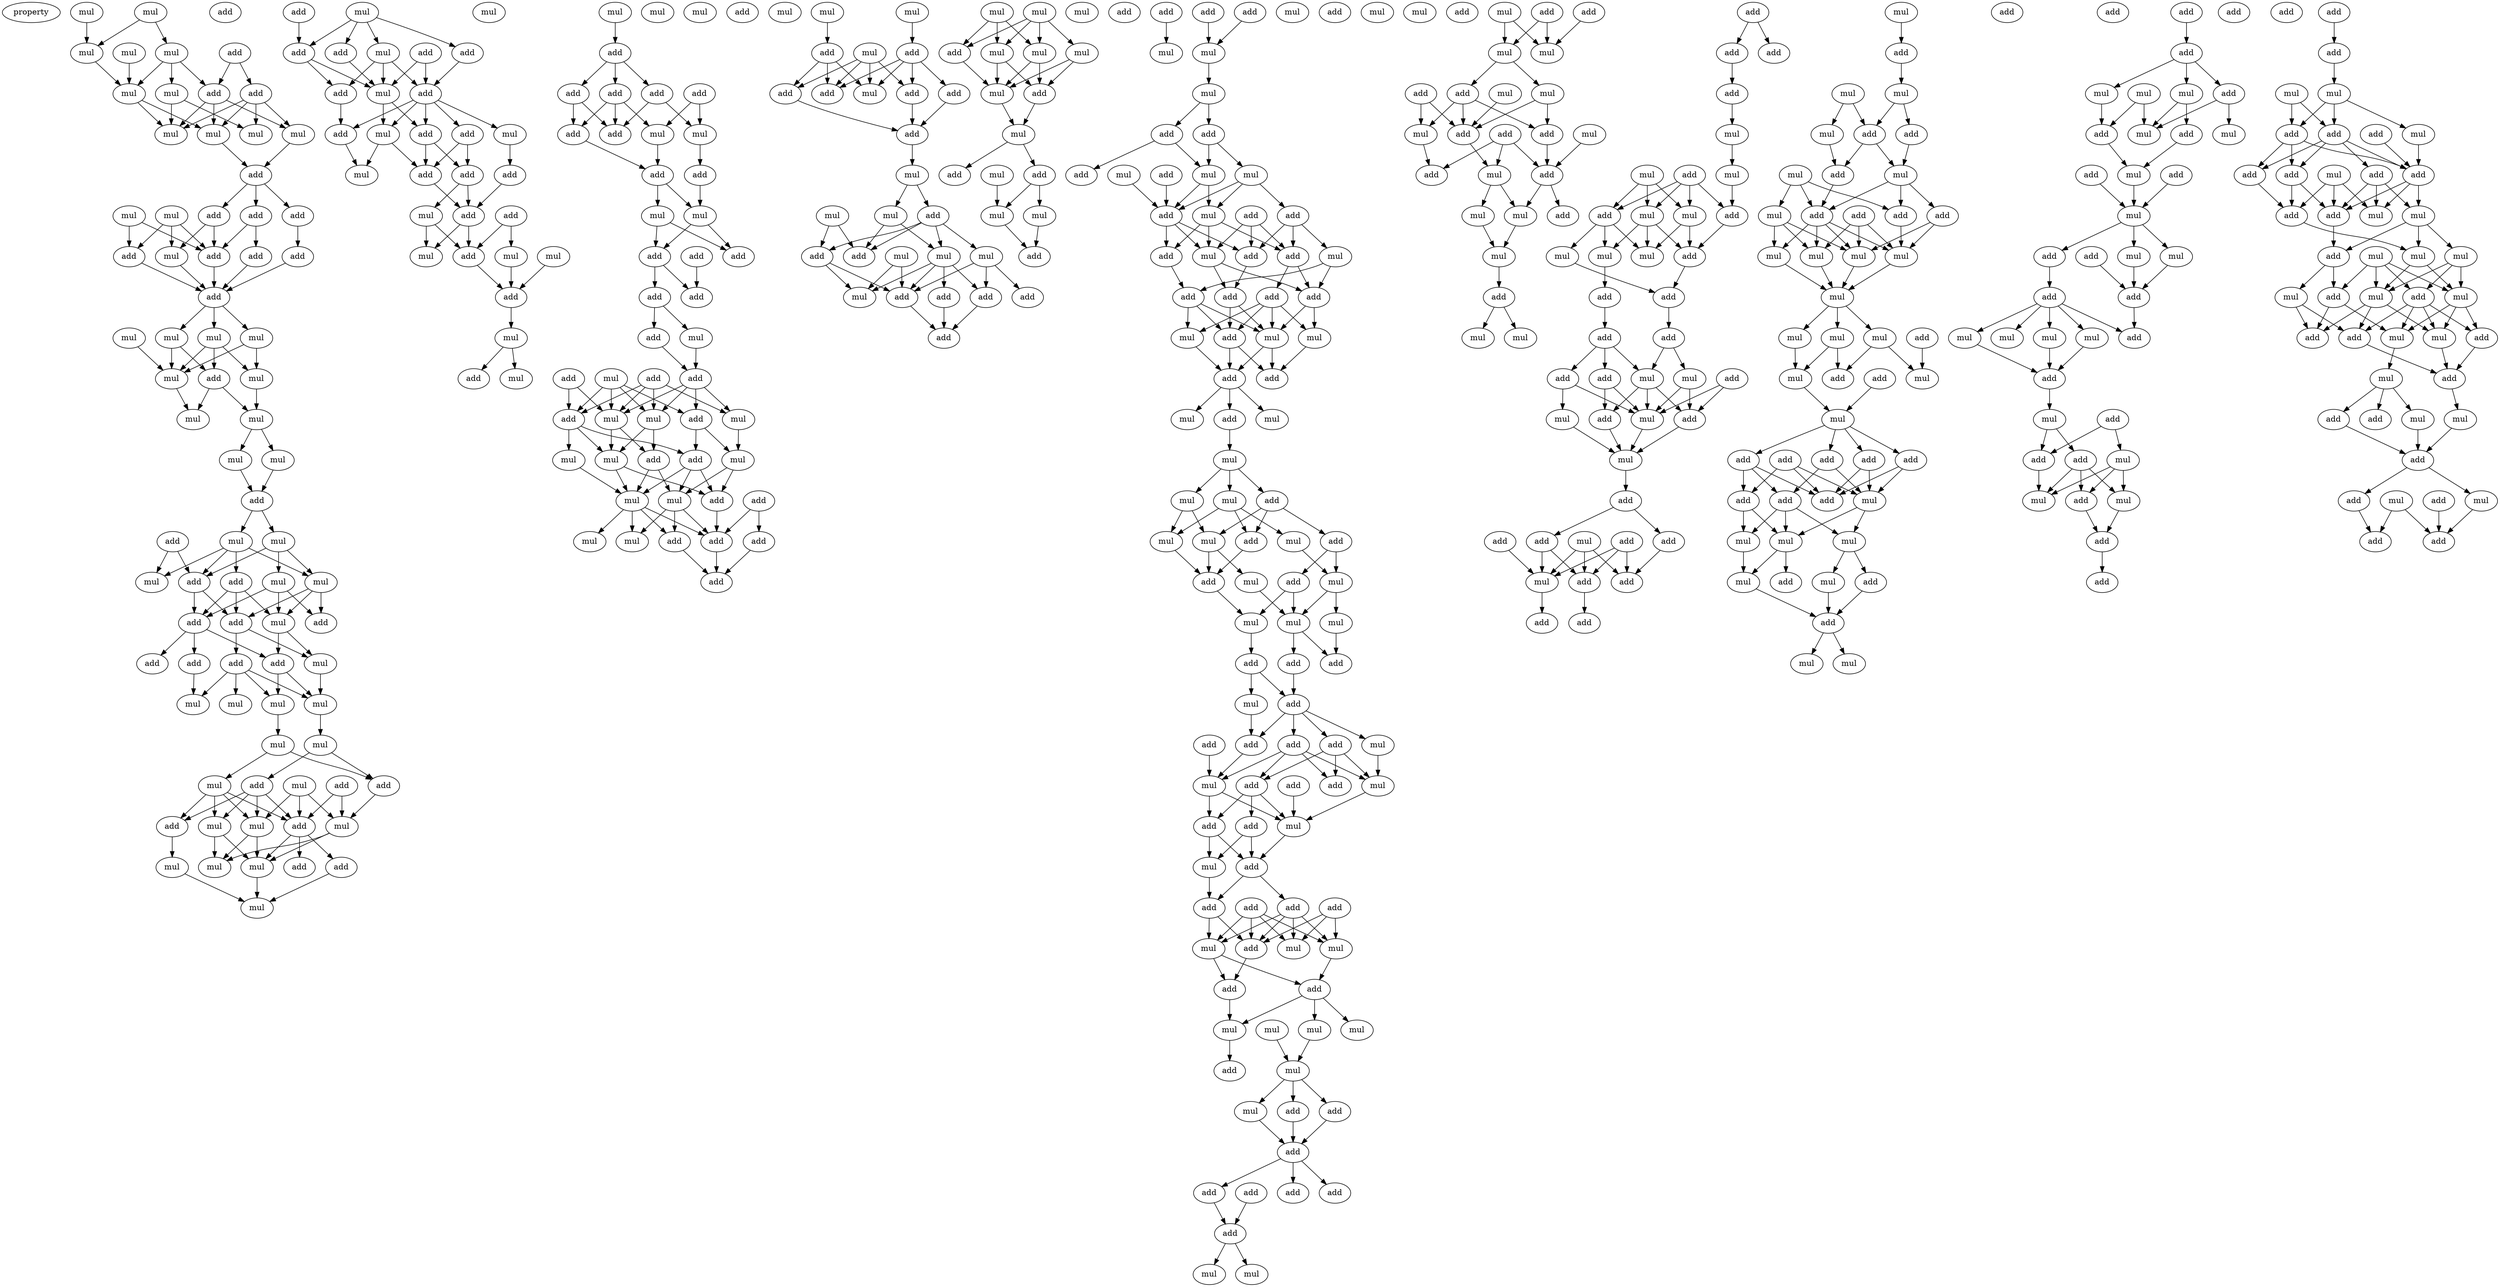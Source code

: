 digraph {
    node [fontcolor=black]
    property [mul=2,lf=1.1]
    0 [ label = mul ];
    1 [ label = mul ];
    2 [ label = mul ];
    3 [ label = mul ];
    4 [ label = mul ];
    5 [ label = add ];
    6 [ label = mul ];
    7 [ label = add ];
    8 [ label = mul ];
    9 [ label = add ];
    10 [ label = mul ];
    11 [ label = mul ];
    12 [ label = mul ];
    13 [ label = mul ];
    14 [ label = add ];
    15 [ label = add ];
    16 [ label = mul ];
    17 [ label = add ];
    18 [ label = mul ];
    19 [ label = add ];
    20 [ label = add ];
    21 [ label = mul ];
    22 [ label = add ];
    23 [ label = add ];
    24 [ label = add ];
    25 [ label = add ];
    26 [ label = add ];
    27 [ label = mul ];
    28 [ label = mul ];
    29 [ label = mul ];
    30 [ label = mul ];
    31 [ label = mul ];
    32 [ label = add ];
    33 [ label = mul ];
    34 [ label = mul ];
    35 [ label = mul ];
    36 [ label = mul ];
    37 [ label = mul ];
    38 [ label = add ];
    39 [ label = add ];
    40 [ label = mul ];
    41 [ label = mul ];
    42 [ label = mul ];
    43 [ label = mul ];
    44 [ label = mul ];
    45 [ label = add ];
    46 [ label = add ];
    47 [ label = add ];
    48 [ label = add ];
    49 [ label = add ];
    50 [ label = mul ];
    51 [ label = mul ];
    52 [ label = add ];
    53 [ label = add ];
    54 [ label = add ];
    55 [ label = add ];
    56 [ label = mul ];
    57 [ label = mul ];
    58 [ label = mul ];
    59 [ label = mul ];
    60 [ label = mul ];
    61 [ label = mul ];
    62 [ label = add ];
    63 [ label = mul ];
    64 [ label = add ];
    65 [ label = add ];
    66 [ label = mul ];
    67 [ label = add ];
    68 [ label = mul ];
    69 [ label = mul ];
    70 [ label = add ];
    71 [ label = mul ];
    72 [ label = add ];
    73 [ label = mul ];
    74 [ label = add ];
    75 [ label = mul ];
    76 [ label = mul ];
    77 [ label = mul ];
    78 [ label = mul ];
    79 [ label = add ];
    80 [ label = mul ];
    81 [ label = add ];
    82 [ label = add ];
    83 [ label = add ];
    84 [ label = add ];
    85 [ label = add ];
    86 [ label = add ];
    87 [ label = mul ];
    88 [ label = mul ];
    89 [ label = add ];
    90 [ label = mul ];
    91 [ label = add ];
    92 [ label = add ];
    93 [ label = add ];
    94 [ label = add ];
    95 [ label = mul ];
    96 [ label = add ];
    97 [ label = add ];
    98 [ label = mul ];
    99 [ label = add ];
    100 [ label = mul ];
    101 [ label = mul ];
    102 [ label = mul ];
    103 [ label = add ];
    104 [ label = add ];
    105 [ label = mul ];
    106 [ label = mul ];
    107 [ label = mul ];
    108 [ label = add ];
    109 [ label = mul ];
    110 [ label = mul ];
    111 [ label = add ];
    112 [ label = add ];
    113 [ label = add ];
    114 [ label = add ];
    115 [ label = add ];
    116 [ label = add ];
    117 [ label = mul ];
    118 [ label = add ];
    119 [ label = mul ];
    120 [ label = add ];
    121 [ label = add ];
    122 [ label = mul ];
    123 [ label = mul ];
    124 [ label = add ];
    125 [ label = add ];
    126 [ label = add ];
    127 [ label = add ];
    128 [ label = mul ];
    129 [ label = add ];
    130 [ label = add ];
    131 [ label = add ];
    132 [ label = mul ];
    133 [ label = add ];
    134 [ label = mul ];
    135 [ label = add ];
    136 [ label = add ];
    137 [ label = mul ];
    138 [ label = mul ];
    139 [ label = mul ];
    140 [ label = add ];
    141 [ label = add ];
    142 [ label = mul ];
    143 [ label = add ];
    144 [ label = mul ];
    145 [ label = mul ];
    146 [ label = add ];
    147 [ label = add ];
    148 [ label = add ];
    149 [ label = mul ];
    150 [ label = mul ];
    151 [ label = add ];
    152 [ label = add ];
    153 [ label = mul ];
    154 [ label = mul ];
    155 [ label = add ];
    156 [ label = add ];
    157 [ label = mul ];
    158 [ label = mul ];
    159 [ label = mul ];
    160 [ label = add ];
    161 [ label = add ];
    162 [ label = mul ];
    163 [ label = mul ];
    164 [ label = add ];
    165 [ label = add ];
    166 [ label = add ];
    167 [ label = add ];
    168 [ label = add ];
    169 [ label = mul ];
    170 [ label = mul ];
    171 [ label = add ];
    172 [ label = mul ];
    173 [ label = mul ];
    174 [ label = add ];
    175 [ label = mul ];
    176 [ label = add ];
    177 [ label = mul ];
    178 [ label = mul ];
    179 [ label = add ];
    180 [ label = add ];
    181 [ label = add ];
    182 [ label = add ];
    183 [ label = add ];
    184 [ label = mul ];
    185 [ label = mul ];
    186 [ label = mul ];
    187 [ label = add ];
    188 [ label = mul ];
    189 [ label = mul ];
    190 [ label = mul ];
    191 [ label = add ];
    192 [ label = mul ];
    193 [ label = mul ];
    194 [ label = mul ];
    195 [ label = add ];
    196 [ label = add ];
    197 [ label = add ];
    198 [ label = mul ];
    199 [ label = mul ];
    200 [ label = add ];
    201 [ label = add ];
    202 [ label = add ];
    203 [ label = mul ];
    204 [ label = add ];
    205 [ label = add ];
    206 [ label = mul ];
    207 [ label = mul ];
    208 [ label = mul ];
    209 [ label = add ];
    210 [ label = add ];
    211 [ label = add ];
    212 [ label = mul ];
    213 [ label = add ];
    214 [ label = mul ];
    215 [ label = mul ];
    216 [ label = mul ];
    217 [ label = add ];
    218 [ label = add ];
    219 [ label = add ];
    220 [ label = mul ];
    221 [ label = add ];
    222 [ label = add ];
    223 [ label = mul ];
    224 [ label = add ];
    225 [ label = add ];
    226 [ label = add ];
    227 [ label = add ];
    228 [ label = add ];
    229 [ label = mul ];
    230 [ label = mul ];
    231 [ label = mul ];
    232 [ label = mul ];
    233 [ label = add ];
    234 [ label = add ];
    235 [ label = add ];
    236 [ label = mul ];
    237 [ label = add ];
    238 [ label = mul ];
    239 [ label = mul ];
    240 [ label = mul ];
    241 [ label = add ];
    242 [ label = mul ];
    243 [ label = add ];
    244 [ label = add ];
    245 [ label = mul ];
    246 [ label = mul ];
    247 [ label = mul ];
    248 [ label = add ];
    249 [ label = mul ];
    250 [ label = add ];
    251 [ label = mul ];
    252 [ label = mul ];
    253 [ label = mul ];
    254 [ label = mul ];
    255 [ label = add ];
    256 [ label = add ];
    257 [ label = add ];
    258 [ label = mul ];
    259 [ label = add ];
    260 [ label = add ];
    261 [ label = add ];
    262 [ label = mul ];
    263 [ label = add ];
    264 [ label = add ];
    265 [ label = add ];
    266 [ label = mul ];
    267 [ label = add ];
    268 [ label = add ];
    269 [ label = mul ];
    270 [ label = add ];
    271 [ label = mul ];
    272 [ label = add ];
    273 [ label = add ];
    274 [ label = mul ];
    275 [ label = add ];
    276 [ label = add ];
    277 [ label = add ];
    278 [ label = add ];
    279 [ label = mul ];
    280 [ label = mul ];
    281 [ label = mul ];
    282 [ label = add ];
    283 [ label = add ];
    284 [ label = add ];
    285 [ label = mul ];
    286 [ label = mul ];
    287 [ label = mul ];
    288 [ label = mul ];
    289 [ label = mul ];
    290 [ label = add ];
    291 [ label = mul ];
    292 [ label = add ];
    293 [ label = mul ];
    294 [ label = add ];
    295 [ label = add ];
    296 [ label = add ];
    297 [ label = add ];
    298 [ label = add ];
    299 [ label = add ];
    300 [ label = add ];
    301 [ label = add ];
    302 [ label = add ];
    303 [ label = mul ];
    304 [ label = mul ];
    305 [ label = mul ];
    306 [ label = add ];
    307 [ label = mul ];
    308 [ label = mul ];
    309 [ label = mul ];
    310 [ label = add ];
    311 [ label = add ];
    312 [ label = mul ];
    313 [ label = mul ];
    314 [ label = mul ];
    315 [ label = add ];
    316 [ label = add ];
    317 [ label = add ];
    318 [ label = mul ];
    319 [ label = add ];
    320 [ label = add ];
    321 [ label = mul ];
    322 [ label = mul ];
    323 [ label = add ];
    324 [ label = mul ];
    325 [ label = add ];
    326 [ label = add ];
    327 [ label = mul ];
    328 [ label = mul ];
    329 [ label = add ];
    330 [ label = add ];
    331 [ label = add ];
    332 [ label = mul ];
    333 [ label = mul ];
    334 [ label = mul ];
    335 [ label = add ];
    336 [ label = add ];
    337 [ label = mul ];
    338 [ label = mul ];
    339 [ label = add ];
    340 [ label = mul ];
    341 [ label = add ];
    342 [ label = mul ];
    343 [ label = mul ];
    344 [ label = add ];
    345 [ label = add ];
    346 [ label = add ];
    347 [ label = add ];
    348 [ label = add ];
    349 [ label = mul ];
    350 [ label = add ];
    351 [ label = mul ];
    352 [ label = add ];
    353 [ label = mul ];
    354 [ label = mul ];
    355 [ label = add ];
    356 [ label = add ];
    357 [ label = mul ];
    358 [ label = add ];
    359 [ label = mul ];
    360 [ label = add ];
    361 [ label = add ];
    362 [ label = add ];
    363 [ label = add ];
    364 [ label = add ];
    365 [ label = mul ];
    366 [ label = add ];
    367 [ label = add ];
    368 [ label = add ];
    369 [ label = mul ];
    370 [ label = add ];
    371 [ label = add ];
    372 [ label = mul ];
    373 [ label = mul ];
    374 [ label = add ];
    375 [ label = add ];
    376 [ label = mul ];
    377 [ label = add ];
    378 [ label = mul ];
    379 [ label = mul ];
    380 [ label = add ];
    381 [ label = mul ];
    382 [ label = add ];
    383 [ label = add ];
    384 [ label = add ];
    385 [ label = mul ];
    386 [ label = mul ];
    387 [ label = mul ];
    388 [ label = mul ];
    389 [ label = add ];
    390 [ label = mul ];
    391 [ label = mul ];
    392 [ label = mul ];
    393 [ label = add ];
    394 [ label = mul ];
    395 [ label = add ];
    396 [ label = mul ];
    397 [ label = mul ];
    398 [ label = add ];
    399 [ label = mul ];
    400 [ label = add ];
    401 [ label = add ];
    402 [ label = add ];
    403 [ label = add ];
    404 [ label = add ];
    405 [ label = add ];
    406 [ label = mul ];
    407 [ label = add ];
    408 [ label = add ];
    409 [ label = mul ];
    410 [ label = mul ];
    411 [ label = mul ];
    412 [ label = mul ];
    413 [ label = mul ];
    414 [ label = add ];
    415 [ label = add ];
    416 [ label = add ];
    417 [ label = add ];
    418 [ label = add ];
    419 [ label = mul ];
    420 [ label = mul ];
    421 [ label = add ];
    422 [ label = mul ];
    423 [ label = mul ];
    424 [ label = mul ];
    425 [ label = add ];
    426 [ label = add ];
    427 [ label = mul ];
    428 [ label = mul ];
    429 [ label = add ];
    430 [ label = add ];
    431 [ label = mul ];
    432 [ label = add ];
    433 [ label = mul ];
    434 [ label = mul ];
    435 [ label = add ];
    436 [ label = mul ];
    437 [ label = add ];
    438 [ label = add ];
    439 [ label = add ];
    440 [ label = mul ];
    441 [ label = mul ];
    442 [ label = mul ];
    443 [ label = add ];
    444 [ label = mul ];
    445 [ label = add ];
    446 [ label = add ];
    447 [ label = mul ];
    448 [ label = add ];
    449 [ label = add ];
    450 [ label = mul ];
    451 [ label = add ];
    452 [ label = mul ];
    453 [ label = mul ];
    454 [ label = add ];
    455 [ label = add ];
    456 [ label = add ];
    457 [ label = add ];
    458 [ label = add ];
    459 [ label = mul ];
    460 [ label = mul ];
    461 [ label = add ];
    462 [ label = add ];
    463 [ label = mul ];
    464 [ label = add ];
    465 [ label = add ];
    466 [ label = mul ];
    467 [ label = add ];
    468 [ label = add ];
    469 [ label = add ];
    470 [ label = add ];
    471 [ label = mul ];
    472 [ label = add ];
    473 [ label = mul ];
    474 [ label = mul ];
    475 [ label = mul ];
    476 [ label = mul ];
    477 [ label = add ];
    478 [ label = add ];
    479 [ label = add ];
    480 [ label = mul ];
    481 [ label = mul ];
    482 [ label = mul ];
    483 [ label = mul ];
    484 [ label = add ];
    485 [ label = add ];
    486 [ label = add ];
    487 [ label = mul ];
    488 [ label = add ];
    489 [ label = mul ];
    490 [ label = add ];
    491 [ label = mul ];
    492 [ label = add ];
    493 [ label = mul ];
    494 [ label = add ];
    495 [ label = add ];
    496 [ label = add ];
    497 [ label = mul ];
    498 [ label = mul ];
    499 [ label = add ];
    500 [ label = add ];
    0 -> 2 [ name = 0 ];
    0 -> 3 [ name = 1 ];
    1 -> 3 [ name = 2 ];
    2 -> 6 [ name = 3 ];
    2 -> 7 [ name = 4 ];
    2 -> 8 [ name = 5 ];
    3 -> 6 [ name = 6 ];
    4 -> 6 [ name = 7 ];
    5 -> 7 [ name = 8 ];
    5 -> 9 [ name = 9 ];
    6 -> 12 [ name = 10 ];
    6 -> 13 [ name = 11 ];
    7 -> 10 [ name = 12 ];
    7 -> 12 [ name = 13 ];
    7 -> 13 [ name = 14 ];
    8 -> 11 [ name = 15 ];
    8 -> 12 [ name = 16 ];
    9 -> 10 [ name = 17 ];
    9 -> 11 [ name = 18 ];
    9 -> 12 [ name = 19 ];
    9 -> 13 [ name = 20 ];
    10 -> 14 [ name = 21 ];
    13 -> 14 [ name = 22 ];
    14 -> 15 [ name = 23 ];
    14 -> 17 [ name = 24 ];
    14 -> 19 [ name = 25 ];
    15 -> 23 [ name = 26 ];
    16 -> 20 [ name = 27 ];
    16 -> 24 [ name = 28 ];
    17 -> 22 [ name = 29 ];
    17 -> 24 [ name = 30 ];
    18 -> 20 [ name = 31 ];
    18 -> 21 [ name = 32 ];
    18 -> 24 [ name = 33 ];
    19 -> 21 [ name = 34 ];
    19 -> 24 [ name = 35 ];
    20 -> 25 [ name = 36 ];
    21 -> 25 [ name = 37 ];
    22 -> 25 [ name = 38 ];
    23 -> 25 [ name = 39 ];
    24 -> 25 [ name = 40 ];
    25 -> 27 [ name = 41 ];
    25 -> 28 [ name = 42 ];
    25 -> 30 [ name = 43 ];
    27 -> 31 [ name = 44 ];
    27 -> 33 [ name = 45 ];
    28 -> 31 [ name = 46 ];
    28 -> 32 [ name = 47 ];
    28 -> 33 [ name = 48 ];
    29 -> 31 [ name = 49 ];
    30 -> 31 [ name = 50 ];
    30 -> 32 [ name = 51 ];
    31 -> 35 [ name = 52 ];
    32 -> 34 [ name = 53 ];
    32 -> 35 [ name = 54 ];
    33 -> 34 [ name = 55 ];
    34 -> 36 [ name = 56 ];
    34 -> 37 [ name = 57 ];
    36 -> 38 [ name = 58 ];
    37 -> 38 [ name = 59 ];
    38 -> 40 [ name = 60 ];
    38 -> 41 [ name = 61 ];
    39 -> 44 [ name = 62 ];
    39 -> 46 [ name = 63 ];
    40 -> 43 [ name = 64 ];
    40 -> 44 [ name = 65 ];
    40 -> 45 [ name = 66 ];
    40 -> 46 [ name = 67 ];
    41 -> 42 [ name = 68 ];
    41 -> 43 [ name = 69 ];
    41 -> 46 [ name = 70 ];
    42 -> 47 [ name = 71 ];
    42 -> 49 [ name = 72 ];
    42 -> 50 [ name = 73 ];
    43 -> 48 [ name = 74 ];
    43 -> 49 [ name = 75 ];
    43 -> 50 [ name = 76 ];
    45 -> 47 [ name = 77 ];
    45 -> 48 [ name = 78 ];
    45 -> 50 [ name = 79 ];
    46 -> 47 [ name = 80 ];
    46 -> 48 [ name = 81 ];
    47 -> 52 [ name = 82 ];
    47 -> 53 [ name = 83 ];
    47 -> 55 [ name = 84 ];
    48 -> 51 [ name = 85 ];
    48 -> 54 [ name = 86 ];
    50 -> 51 [ name = 87 ];
    50 -> 55 [ name = 88 ];
    51 -> 58 [ name = 89 ];
    52 -> 59 [ name = 90 ];
    54 -> 56 [ name = 91 ];
    54 -> 57 [ name = 92 ];
    54 -> 58 [ name = 93 ];
    54 -> 59 [ name = 94 ];
    55 -> 56 [ name = 95 ];
    55 -> 58 [ name = 96 ];
    56 -> 61 [ name = 97 ];
    58 -> 60 [ name = 98 ];
    60 -> 62 [ name = 99 ];
    60 -> 64 [ name = 100 ];
    61 -> 62 [ name = 101 ];
    61 -> 66 [ name = 102 ];
    62 -> 68 [ name = 103 ];
    63 -> 68 [ name = 104 ];
    63 -> 69 [ name = 105 ];
    63 -> 70 [ name = 106 ];
    64 -> 67 [ name = 107 ];
    64 -> 69 [ name = 108 ];
    64 -> 70 [ name = 109 ];
    64 -> 71 [ name = 110 ];
    65 -> 68 [ name = 111 ];
    65 -> 70 [ name = 112 ];
    66 -> 67 [ name = 113 ];
    66 -> 69 [ name = 114 ];
    66 -> 70 [ name = 115 ];
    66 -> 71 [ name = 116 ];
    67 -> 75 [ name = 117 ];
    68 -> 73 [ name = 118 ];
    68 -> 76 [ name = 119 ];
    69 -> 73 [ name = 120 ];
    69 -> 76 [ name = 121 ];
    70 -> 72 [ name = 122 ];
    70 -> 73 [ name = 123 ];
    70 -> 74 [ name = 124 ];
    71 -> 73 [ name = 125 ];
    71 -> 76 [ name = 126 ];
    72 -> 77 [ name = 127 ];
    73 -> 77 [ name = 128 ];
    75 -> 77 [ name = 129 ];
    78 -> 80 [ name = 130 ];
    78 -> 81 [ name = 131 ];
    78 -> 83 [ name = 132 ];
    78 -> 84 [ name = 133 ];
    79 -> 83 [ name = 134 ];
    80 -> 85 [ name = 135 ];
    80 -> 86 [ name = 136 ];
    80 -> 87 [ name = 137 ];
    81 -> 86 [ name = 138 ];
    82 -> 86 [ name = 139 ];
    82 -> 87 [ name = 140 ];
    83 -> 85 [ name = 141 ];
    83 -> 87 [ name = 142 ];
    84 -> 87 [ name = 143 ];
    85 -> 89 [ name = 144 ];
    86 -> 88 [ name = 145 ];
    86 -> 89 [ name = 146 ];
    86 -> 90 [ name = 147 ];
    86 -> 91 [ name = 148 ];
    86 -> 92 [ name = 149 ];
    87 -> 90 [ name = 150 ];
    87 -> 92 [ name = 151 ];
    88 -> 94 [ name = 152 ];
    89 -> 95 [ name = 153 ];
    90 -> 93 [ name = 154 ];
    90 -> 95 [ name = 155 ];
    91 -> 93 [ name = 156 ];
    91 -> 96 [ name = 157 ];
    92 -> 93 [ name = 158 ];
    92 -> 96 [ name = 159 ];
    93 -> 99 [ name = 160 ];
    94 -> 99 [ name = 161 ];
    96 -> 98 [ name = 162 ];
    96 -> 99 [ name = 163 ];
    97 -> 102 [ name = 164 ];
    97 -> 103 [ name = 165 ];
    98 -> 101 [ name = 166 ];
    98 -> 103 [ name = 167 ];
    99 -> 101 [ name = 168 ];
    99 -> 103 [ name = 169 ];
    100 -> 104 [ name = 170 ];
    102 -> 104 [ name = 171 ];
    103 -> 104 [ name = 172 ];
    104 -> 105 [ name = 173 ];
    105 -> 108 [ name = 174 ];
    105 -> 110 [ name = 175 ];
    107 -> 111 [ name = 176 ];
    111 -> 113 [ name = 177 ];
    111 -> 114 [ name = 178 ];
    111 -> 115 [ name = 179 ];
    112 -> 117 [ name = 180 ];
    112 -> 119 [ name = 181 ];
    113 -> 116 [ name = 182 ];
    113 -> 117 [ name = 183 ];
    114 -> 116 [ name = 184 ];
    114 -> 118 [ name = 185 ];
    114 -> 119 [ name = 186 ];
    115 -> 116 [ name = 187 ];
    115 -> 118 [ name = 188 ];
    117 -> 121 [ name = 189 ];
    118 -> 120 [ name = 190 ];
    119 -> 120 [ name = 191 ];
    120 -> 122 [ name = 192 ];
    120 -> 123 [ name = 193 ];
    121 -> 123 [ name = 194 ];
    122 -> 124 [ name = 195 ];
    122 -> 125 [ name = 196 ];
    123 -> 124 [ name = 197 ];
    123 -> 125 [ name = 198 ];
    125 -> 127 [ name = 199 ];
    125 -> 129 [ name = 200 ];
    126 -> 127 [ name = 201 ];
    129 -> 131 [ name = 202 ];
    129 -> 132 [ name = 203 ];
    131 -> 135 [ name = 204 ];
    132 -> 135 [ name = 205 ];
    133 -> 137 [ name = 206 ];
    133 -> 140 [ name = 207 ];
    134 -> 137 [ name = 208 ];
    134 -> 138 [ name = 209 ];
    134 -> 140 [ name = 210 ];
    134 -> 141 [ name = 211 ];
    135 -> 137 [ name = 212 ];
    135 -> 138 [ name = 213 ];
    135 -> 139 [ name = 214 ];
    135 -> 141 [ name = 215 ];
    136 -> 137 [ name = 216 ];
    136 -> 138 [ name = 217 ];
    136 -> 139 [ name = 218 ];
    136 -> 140 [ name = 219 ];
    137 -> 142 [ name = 220 ];
    137 -> 143 [ name = 221 ];
    138 -> 142 [ name = 222 ];
    138 -> 143 [ name = 223 ];
    139 -> 144 [ name = 224 ];
    140 -> 142 [ name = 225 ];
    140 -> 145 [ name = 226 ];
    140 -> 146 [ name = 227 ];
    141 -> 144 [ name = 228 ];
    141 -> 146 [ name = 229 ];
    142 -> 148 [ name = 230 ];
    142 -> 149 [ name = 231 ];
    143 -> 149 [ name = 232 ];
    143 -> 150 [ name = 233 ];
    144 -> 148 [ name = 234 ];
    144 -> 150 [ name = 235 ];
    145 -> 149 [ name = 236 ];
    146 -> 148 [ name = 237 ];
    146 -> 149 [ name = 238 ];
    146 -> 150 [ name = 239 ];
    147 -> 152 [ name = 240 ];
    147 -> 155 [ name = 241 ];
    148 -> 152 [ name = 242 ];
    149 -> 151 [ name = 243 ];
    149 -> 152 [ name = 244 ];
    149 -> 153 [ name = 245 ];
    149 -> 154 [ name = 246 ];
    150 -> 151 [ name = 247 ];
    150 -> 152 [ name = 248 ];
    150 -> 154 [ name = 249 ];
    151 -> 156 [ name = 250 ];
    152 -> 156 [ name = 251 ];
    155 -> 156 [ name = 252 ];
    158 -> 160 [ name = 253 ];
    159 -> 161 [ name = 254 ];
    160 -> 163 [ name = 255 ];
    160 -> 164 [ name = 256 ];
    160 -> 165 [ name = 257 ];
    160 -> 166 [ name = 258 ];
    161 -> 163 [ name = 259 ];
    161 -> 165 [ name = 260 ];
    161 -> 167 [ name = 261 ];
    162 -> 163 [ name = 262 ];
    162 -> 165 [ name = 263 ];
    162 -> 166 [ name = 264 ];
    162 -> 167 [ name = 265 ];
    164 -> 168 [ name = 266 ];
    166 -> 168 [ name = 267 ];
    167 -> 168 [ name = 268 ];
    168 -> 169 [ name = 269 ];
    169 -> 171 [ name = 270 ];
    169 -> 172 [ name = 271 ];
    170 -> 174 [ name = 272 ];
    170 -> 176 [ name = 273 ];
    171 -> 174 [ name = 274 ];
    171 -> 175 [ name = 275 ];
    171 -> 176 [ name = 276 ];
    171 -> 177 [ name = 277 ];
    172 -> 174 [ name = 278 ];
    172 -> 177 [ name = 279 ];
    173 -> 178 [ name = 280 ];
    173 -> 180 [ name = 281 ];
    175 -> 179 [ name = 282 ];
    175 -> 180 [ name = 283 ];
    175 -> 182 [ name = 284 ];
    176 -> 178 [ name = 285 ];
    176 -> 180 [ name = 286 ];
    177 -> 178 [ name = 287 ];
    177 -> 179 [ name = 288 ];
    177 -> 180 [ name = 289 ];
    177 -> 181 [ name = 290 ];
    179 -> 183 [ name = 291 ];
    180 -> 183 [ name = 292 ];
    181 -> 183 [ name = 293 ];
    184 -> 186 [ name = 294 ];
    184 -> 187 [ name = 295 ];
    184 -> 188 [ name = 296 ];
    184 -> 189 [ name = 297 ];
    185 -> 186 [ name = 298 ];
    185 -> 187 [ name = 299 ];
    185 -> 188 [ name = 300 ];
    186 -> 190 [ name = 301 ];
    186 -> 191 [ name = 302 ];
    187 -> 190 [ name = 303 ];
    188 -> 190 [ name = 304 ];
    188 -> 191 [ name = 305 ];
    189 -> 190 [ name = 306 ];
    189 -> 191 [ name = 307 ];
    190 -> 193 [ name = 308 ];
    191 -> 193 [ name = 309 ];
    193 -> 195 [ name = 310 ];
    193 -> 197 [ name = 311 ];
    194 -> 198 [ name = 312 ];
    197 -> 198 [ name = 313 ];
    197 -> 199 [ name = 314 ];
    198 -> 200 [ name = 315 ];
    199 -> 200 [ name = 316 ];
    201 -> 206 [ name = 317 ];
    202 -> 207 [ name = 318 ];
    205 -> 207 [ name = 319 ];
    207 -> 208 [ name = 320 ];
    208 -> 209 [ name = 321 ];
    208 -> 210 [ name = 322 ];
    209 -> 211 [ name = 323 ];
    209 -> 212 [ name = 324 ];
    210 -> 212 [ name = 325 ];
    210 -> 214 [ name = 326 ];
    212 -> 216 [ name = 327 ];
    212 -> 219 [ name = 328 ];
    213 -> 219 [ name = 329 ];
    214 -> 216 [ name = 330 ];
    214 -> 218 [ name = 331 ];
    214 -> 219 [ name = 332 ];
    215 -> 219 [ name = 333 ];
    216 -> 220 [ name = 334 ];
    216 -> 221 [ name = 335 ];
    216 -> 224 [ name = 336 ];
    217 -> 220 [ name = 337 ];
    217 -> 222 [ name = 338 ];
    217 -> 224 [ name = 339 ];
    218 -> 222 [ name = 340 ];
    218 -> 223 [ name = 341 ];
    218 -> 224 [ name = 342 ];
    219 -> 220 [ name = 343 ];
    219 -> 221 [ name = 344 ];
    219 -> 222 [ name = 345 ];
    220 -> 226 [ name = 346 ];
    220 -> 227 [ name = 347 ];
    221 -> 225 [ name = 348 ];
    222 -> 227 [ name = 349 ];
    223 -> 225 [ name = 350 ];
    223 -> 226 [ name = 351 ];
    224 -> 226 [ name = 352 ];
    224 -> 228 [ name = 353 ];
    225 -> 229 [ name = 354 ];
    225 -> 232 [ name = 355 ];
    225 -> 233 [ name = 356 ];
    226 -> 229 [ name = 357 ];
    226 -> 230 [ name = 358 ];
    227 -> 229 [ name = 359 ];
    227 -> 233 [ name = 360 ];
    228 -> 229 [ name = 361 ];
    228 -> 230 [ name = 362 ];
    228 -> 232 [ name = 363 ];
    228 -> 233 [ name = 364 ];
    229 -> 234 [ name = 365 ];
    229 -> 235 [ name = 366 ];
    230 -> 235 [ name = 367 ];
    232 -> 234 [ name = 368 ];
    233 -> 234 [ name = 369 ];
    233 -> 235 [ name = 370 ];
    234 -> 236 [ name = 371 ];
    234 -> 237 [ name = 372 ];
    234 -> 238 [ name = 373 ];
    237 -> 239 [ name = 374 ];
    239 -> 240 [ name = 375 ];
    239 -> 241 [ name = 376 ];
    239 -> 242 [ name = 377 ];
    240 -> 245 [ name = 378 ];
    240 -> 247 [ name = 379 ];
    241 -> 243 [ name = 380 ];
    241 -> 244 [ name = 381 ];
    241 -> 245 [ name = 382 ];
    242 -> 244 [ name = 383 ];
    242 -> 246 [ name = 384 ];
    242 -> 247 [ name = 385 ];
    243 -> 248 [ name = 386 ];
    243 -> 251 [ name = 387 ];
    244 -> 250 [ name = 388 ];
    245 -> 249 [ name = 389 ];
    245 -> 250 [ name = 390 ];
    246 -> 251 [ name = 391 ];
    247 -> 250 [ name = 392 ];
    248 -> 253 [ name = 393 ];
    248 -> 254 [ name = 394 ];
    249 -> 253 [ name = 395 ];
    250 -> 254 [ name = 396 ];
    251 -> 252 [ name = 397 ];
    251 -> 253 [ name = 398 ];
    252 -> 256 [ name = 399 ];
    253 -> 255 [ name = 400 ];
    253 -> 256 [ name = 401 ];
    254 -> 257 [ name = 402 ];
    255 -> 259 [ name = 403 ];
    257 -> 258 [ name = 404 ];
    257 -> 259 [ name = 405 ];
    258 -> 264 [ name = 406 ];
    259 -> 261 [ name = 407 ];
    259 -> 262 [ name = 408 ];
    259 -> 263 [ name = 409 ];
    259 -> 264 [ name = 410 ];
    260 -> 269 [ name = 411 ];
    261 -> 265 [ name = 412 ];
    261 -> 266 [ name = 413 ];
    261 -> 267 [ name = 414 ];
    262 -> 266 [ name = 415 ];
    263 -> 265 [ name = 416 ];
    263 -> 266 [ name = 417 ];
    263 -> 267 [ name = 418 ];
    263 -> 269 [ name = 419 ];
    264 -> 269 [ name = 420 ];
    266 -> 271 [ name = 421 ];
    267 -> 270 [ name = 422 ];
    267 -> 271 [ name = 423 ];
    267 -> 272 [ name = 424 ];
    268 -> 271 [ name = 425 ];
    269 -> 271 [ name = 426 ];
    269 -> 272 [ name = 427 ];
    270 -> 273 [ name = 428 ];
    270 -> 274 [ name = 429 ];
    271 -> 273 [ name = 430 ];
    272 -> 273 [ name = 431 ];
    272 -> 274 [ name = 432 ];
    273 -> 276 [ name = 433 ];
    273 -> 277 [ name = 434 ];
    274 -> 276 [ name = 435 ];
    275 -> 280 [ name = 436 ];
    275 -> 281 [ name = 437 ];
    275 -> 282 [ name = 438 ];
    276 -> 279 [ name = 439 ];
    276 -> 282 [ name = 440 ];
    277 -> 279 [ name = 441 ];
    277 -> 280 [ name = 442 ];
    277 -> 281 [ name = 443 ];
    277 -> 282 [ name = 444 ];
    278 -> 279 [ name = 445 ];
    278 -> 280 [ name = 446 ];
    278 -> 281 [ name = 447 ];
    278 -> 282 [ name = 448 ];
    279 -> 283 [ name = 449 ];
    279 -> 284 [ name = 450 ];
    281 -> 283 [ name = 451 ];
    282 -> 284 [ name = 452 ];
    283 -> 285 [ name = 453 ];
    283 -> 287 [ name = 454 ];
    283 -> 288 [ name = 455 ];
    284 -> 287 [ name = 456 ];
    285 -> 289 [ name = 457 ];
    286 -> 289 [ name = 458 ];
    287 -> 290 [ name = 459 ];
    289 -> 291 [ name = 460 ];
    289 -> 292 [ name = 461 ];
    289 -> 294 [ name = 462 ];
    291 -> 295 [ name = 463 ];
    292 -> 295 [ name = 464 ];
    294 -> 295 [ name = 465 ];
    295 -> 296 [ name = 466 ];
    295 -> 297 [ name = 467 ];
    295 -> 298 [ name = 468 ];
    296 -> 301 [ name = 469 ];
    300 -> 301 [ name = 470 ];
    301 -> 303 [ name = 471 ];
    301 -> 304 [ name = 472 ];
    302 -> 307 [ name = 473 ];
    302 -> 308 [ name = 474 ];
    305 -> 307 [ name = 475 ];
    305 -> 308 [ name = 476 ];
    306 -> 308 [ name = 477 ];
    307 -> 311 [ name = 478 ];
    307 -> 312 [ name = 479 ];
    309 -> 315 [ name = 480 ];
    310 -> 313 [ name = 481 ];
    310 -> 315 [ name = 482 ];
    311 -> 313 [ name = 483 ];
    311 -> 315 [ name = 484 ];
    311 -> 316 [ name = 485 ];
    312 -> 315 [ name = 486 ];
    312 -> 316 [ name = 487 ];
    313 -> 319 [ name = 488 ];
    314 -> 320 [ name = 489 ];
    315 -> 318 [ name = 490 ];
    316 -> 320 [ name = 491 ];
    317 -> 318 [ name = 492 ];
    317 -> 319 [ name = 493 ];
    317 -> 320 [ name = 494 ];
    318 -> 321 [ name = 495 ];
    318 -> 322 [ name = 496 ];
    320 -> 322 [ name = 497 ];
    320 -> 323 [ name = 498 ];
    321 -> 324 [ name = 499 ];
    322 -> 324 [ name = 500 ];
    324 -> 325 [ name = 501 ];
    325 -> 327 [ name = 502 ];
    325 -> 328 [ name = 503 ];
    326 -> 329 [ name = 504 ];
    326 -> 330 [ name = 505 ];
    329 -> 331 [ name = 506 ];
    331 -> 332 [ name = 507 ];
    332 -> 333 [ name = 508 ];
    333 -> 336 [ name = 509 ];
    334 -> 337 [ name = 510 ];
    334 -> 338 [ name = 511 ];
    334 -> 339 [ name = 512 ];
    335 -> 336 [ name = 513 ];
    335 -> 337 [ name = 514 ];
    335 -> 338 [ name = 515 ];
    335 -> 339 [ name = 516 ];
    336 -> 341 [ name = 517 ];
    337 -> 340 [ name = 518 ];
    337 -> 341 [ name = 519 ];
    337 -> 342 [ name = 520 ];
    338 -> 341 [ name = 521 ];
    338 -> 342 [ name = 522 ];
    339 -> 340 [ name = 523 ];
    339 -> 342 [ name = 524 ];
    339 -> 343 [ name = 525 ];
    340 -> 344 [ name = 526 ];
    341 -> 345 [ name = 527 ];
    343 -> 345 [ name = 528 ];
    344 -> 346 [ name = 529 ];
    345 -> 347 [ name = 530 ];
    346 -> 349 [ name = 531 ];
    346 -> 350 [ name = 532 ];
    346 -> 352 [ name = 533 ];
    347 -> 349 [ name = 534 ];
    347 -> 351 [ name = 535 ];
    348 -> 353 [ name = 536 ];
    348 -> 356 [ name = 537 ];
    349 -> 353 [ name = 538 ];
    349 -> 355 [ name = 539 ];
    349 -> 356 [ name = 540 ];
    350 -> 353 [ name = 541 ];
    350 -> 355 [ name = 542 ];
    351 -> 353 [ name = 543 ];
    351 -> 356 [ name = 544 ];
    352 -> 353 [ name = 545 ];
    352 -> 354 [ name = 546 ];
    353 -> 357 [ name = 547 ];
    354 -> 357 [ name = 548 ];
    355 -> 357 [ name = 549 ];
    356 -> 357 [ name = 550 ];
    357 -> 358 [ name = 551 ];
    358 -> 361 [ name = 552 ];
    358 -> 363 [ name = 553 ];
    359 -> 364 [ name = 554 ];
    359 -> 365 [ name = 555 ];
    359 -> 366 [ name = 556 ];
    360 -> 365 [ name = 557 ];
    361 -> 364 [ name = 558 ];
    362 -> 364 [ name = 559 ];
    362 -> 365 [ name = 560 ];
    362 -> 366 [ name = 561 ];
    363 -> 365 [ name = 562 ];
    363 -> 366 [ name = 563 ];
    365 -> 368 [ name = 564 ];
    366 -> 367 [ name = 565 ];
    369 -> 370 [ name = 566 ];
    370 -> 372 [ name = 567 ];
    372 -> 374 [ name = 568 ];
    372 -> 375 [ name = 569 ];
    373 -> 375 [ name = 570 ];
    373 -> 376 [ name = 571 ];
    374 -> 378 [ name = 572 ];
    375 -> 377 [ name = 573 ];
    375 -> 378 [ name = 574 ];
    376 -> 377 [ name = 575 ];
    377 -> 383 [ name = 576 ];
    378 -> 380 [ name = 577 ];
    378 -> 382 [ name = 578 ];
    378 -> 383 [ name = 579 ];
    379 -> 380 [ name = 580 ];
    379 -> 381 [ name = 581 ];
    379 -> 383 [ name = 582 ];
    380 -> 386 [ name = 583 ];
    381 -> 385 [ name = 584 ];
    381 -> 387 [ name = 585 ];
    381 -> 388 [ name = 586 ];
    382 -> 386 [ name = 587 ];
    382 -> 388 [ name = 588 ];
    383 -> 385 [ name = 589 ];
    383 -> 386 [ name = 590 ];
    383 -> 387 [ name = 591 ];
    383 -> 388 [ name = 592 ];
    384 -> 386 [ name = 593 ];
    384 -> 387 [ name = 594 ];
    384 -> 388 [ name = 595 ];
    385 -> 390 [ name = 596 ];
    386 -> 390 [ name = 597 ];
    387 -> 390 [ name = 598 ];
    388 -> 390 [ name = 599 ];
    390 -> 391 [ name = 600 ];
    390 -> 392 [ name = 601 ];
    390 -> 394 [ name = 602 ];
    391 -> 395 [ name = 603 ];
    391 -> 397 [ name = 604 ];
    392 -> 395 [ name = 605 ];
    392 -> 396 [ name = 606 ];
    393 -> 397 [ name = 607 ];
    394 -> 396 [ name = 608 ];
    396 -> 399 [ name = 609 ];
    398 -> 399 [ name = 610 ];
    399 -> 400 [ name = 611 ];
    399 -> 401 [ name = 612 ];
    399 -> 403 [ name = 613 ];
    399 -> 404 [ name = 614 ];
    400 -> 405 [ name = 615 ];
    400 -> 406 [ name = 616 ];
    401 -> 405 [ name = 617 ];
    401 -> 406 [ name = 618 ];
    402 -> 405 [ name = 619 ];
    402 -> 406 [ name = 620 ];
    402 -> 407 [ name = 621 ];
    403 -> 405 [ name = 622 ];
    403 -> 407 [ name = 623 ];
    403 -> 408 [ name = 624 ];
    404 -> 406 [ name = 625 ];
    404 -> 408 [ name = 626 ];
    406 -> 409 [ name = 627 ];
    406 -> 410 [ name = 628 ];
    407 -> 410 [ name = 629 ];
    407 -> 411 [ name = 630 ];
    408 -> 409 [ name = 631 ];
    408 -> 410 [ name = 632 ];
    408 -> 411 [ name = 633 ];
    409 -> 413 [ name = 634 ];
    409 -> 414 [ name = 635 ];
    410 -> 412 [ name = 636 ];
    410 -> 415 [ name = 637 ];
    411 -> 412 [ name = 638 ];
    412 -> 416 [ name = 639 ];
    413 -> 416 [ name = 640 ];
    414 -> 416 [ name = 641 ];
    416 -> 419 [ name = 642 ];
    416 -> 420 [ name = 643 ];
    417 -> 421 [ name = 644 ];
    421 -> 422 [ name = 645 ];
    421 -> 424 [ name = 646 ];
    421 -> 425 [ name = 647 ];
    422 -> 427 [ name = 648 ];
    422 -> 429 [ name = 649 ];
    423 -> 426 [ name = 650 ];
    423 -> 427 [ name = 651 ];
    424 -> 426 [ name = 652 ];
    425 -> 427 [ name = 653 ];
    425 -> 428 [ name = 654 ];
    426 -> 431 [ name = 655 ];
    429 -> 431 [ name = 656 ];
    430 -> 433 [ name = 657 ];
    431 -> 433 [ name = 658 ];
    432 -> 433 [ name = 659 ];
    433 -> 434 [ name = 660 ];
    433 -> 436 [ name = 661 ];
    433 -> 437 [ name = 662 ];
    434 -> 439 [ name = 663 ];
    435 -> 439 [ name = 664 ];
    436 -> 439 [ name = 665 ];
    437 -> 438 [ name = 666 ];
    438 -> 440 [ name = 667 ];
    438 -> 441 [ name = 668 ];
    438 -> 442 [ name = 669 ];
    438 -> 443 [ name = 670 ];
    438 -> 444 [ name = 671 ];
    439 -> 443 [ name = 672 ];
    440 -> 445 [ name = 673 ];
    441 -> 445 [ name = 674 ];
    442 -> 445 [ name = 675 ];
    445 -> 447 [ name = 676 ];
    447 -> 449 [ name = 677 ];
    447 -> 451 [ name = 678 ];
    448 -> 449 [ name = 679 ];
    448 -> 450 [ name = 680 ];
    449 -> 452 [ name = 681 ];
    450 -> 452 [ name = 682 ];
    450 -> 453 [ name = 683 ];
    450 -> 454 [ name = 684 ];
    451 -> 452 [ name = 685 ];
    451 -> 453 [ name = 686 ];
    451 -> 454 [ name = 687 ];
    453 -> 455 [ name = 688 ];
    454 -> 455 [ name = 689 ];
    455 -> 457 [ name = 690 ];
    456 -> 458 [ name = 691 ];
    458 -> 459 [ name = 692 ];
    459 -> 461 [ name = 693 ];
    459 -> 463 [ name = 694 ];
    459 -> 464 [ name = 695 ];
    460 -> 461 [ name = 696 ];
    460 -> 464 [ name = 697 ];
    461 -> 465 [ name = 698 ];
    461 -> 467 [ name = 699 ];
    461 -> 468 [ name = 700 ];
    461 -> 469 [ name = 701 ];
    462 -> 469 [ name = 702 ];
    463 -> 469 [ name = 703 ];
    464 -> 465 [ name = 704 ];
    464 -> 467 [ name = 705 ];
    464 -> 469 [ name = 706 ];
    465 -> 470 [ name = 707 ];
    465 -> 472 [ name = 708 ];
    466 -> 470 [ name = 709 ];
    466 -> 472 [ name = 710 ];
    466 -> 473 [ name = 711 ];
    467 -> 470 [ name = 712 ];
    468 -> 471 [ name = 713 ];
    468 -> 472 [ name = 714 ];
    468 -> 473 [ name = 715 ];
    469 -> 471 [ name = 716 ];
    469 -> 472 [ name = 717 ];
    469 -> 473 [ name = 718 ];
    470 -> 474 [ name = 719 ];
    471 -> 474 [ name = 720 ];
    471 -> 476 [ name = 721 ];
    471 -> 477 [ name = 722 ];
    472 -> 477 [ name = 723 ];
    474 -> 481 [ name = 724 ];
    474 -> 482 [ name = 725 ];
    475 -> 478 [ name = 726 ];
    475 -> 479 [ name = 727 ];
    475 -> 481 [ name = 728 ];
    475 -> 482 [ name = 729 ];
    476 -> 479 [ name = 730 ];
    476 -> 481 [ name = 731 ];
    476 -> 482 [ name = 732 ];
    477 -> 478 [ name = 733 ];
    477 -> 480 [ name = 734 ];
    478 -> 483 [ name = 735 ];
    478 -> 486 [ name = 736 ];
    479 -> 483 [ name = 737 ];
    479 -> 484 [ name = 738 ];
    479 -> 485 [ name = 739 ];
    479 -> 487 [ name = 740 ];
    480 -> 485 [ name = 741 ];
    480 -> 486 [ name = 742 ];
    481 -> 485 [ name = 743 ];
    481 -> 486 [ name = 744 ];
    481 -> 487 [ name = 745 ];
    482 -> 483 [ name = 746 ];
    482 -> 484 [ name = 747 ];
    482 -> 487 [ name = 748 ];
    483 -> 489 [ name = 749 ];
    484 -> 488 [ name = 750 ];
    485 -> 488 [ name = 751 ];
    487 -> 488 [ name = 752 ];
    488 -> 491 [ name = 753 ];
    489 -> 490 [ name = 754 ];
    489 -> 492 [ name = 755 ];
    489 -> 493 [ name = 756 ];
    490 -> 494 [ name = 757 ];
    491 -> 494 [ name = 758 ];
    493 -> 494 [ name = 759 ];
    494 -> 496 [ name = 760 ];
    494 -> 498 [ name = 761 ];
    495 -> 499 [ name = 762 ];
    496 -> 500 [ name = 763 ];
    497 -> 499 [ name = 764 ];
    497 -> 500 [ name = 765 ];
    498 -> 499 [ name = 766 ];
}
